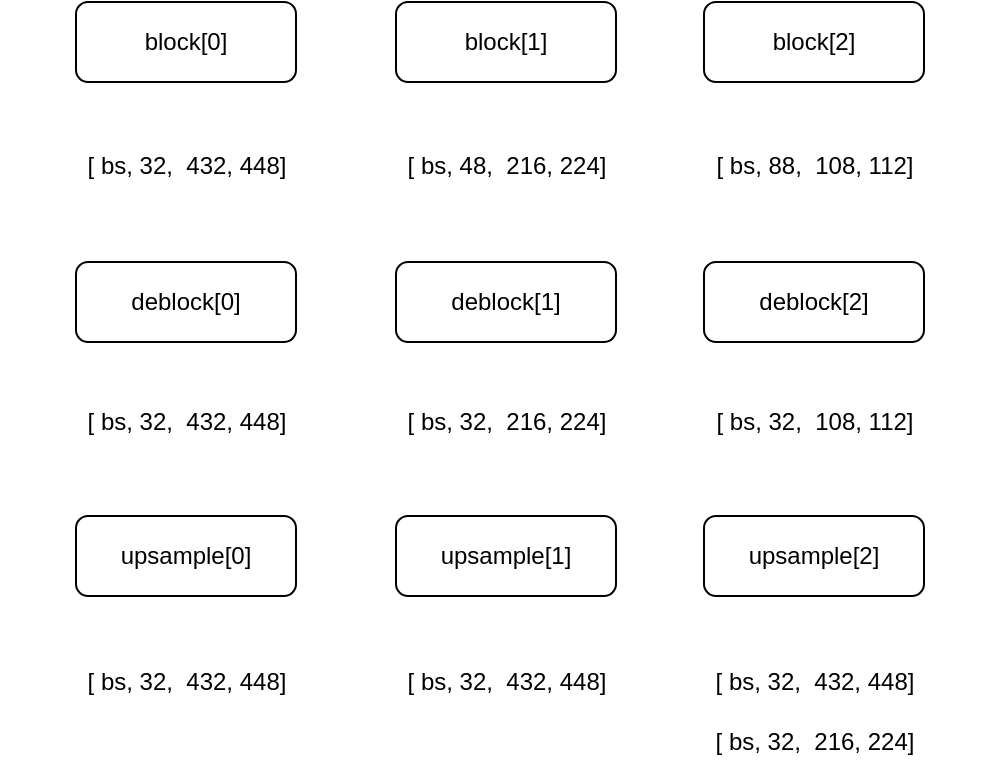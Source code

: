 <mxfile version="14.2.5" type="github">
  <diagram id="I71OE4nxUPz9BCzFAyAM" name="Page-1">
    <mxGraphModel dx="1026" dy="514" grid="1" gridSize="10" guides="1" tooltips="1" connect="1" arrows="1" fold="1" page="1" pageScale="1" pageWidth="827" pageHeight="1169" math="0" shadow="0">
      <root>
        <mxCell id="0" />
        <mxCell id="1" parent="0" />
        <mxCell id="FhyLF3LitlM-HpXKTG5y-1" value="block[0]" style="rounded=1;whiteSpace=wrap;html=1;" vertex="1" parent="1">
          <mxGeometry x="100" y="50" width="110" height="40" as="geometry" />
        </mxCell>
        <mxCell id="FhyLF3LitlM-HpXKTG5y-2" value="block[1]" style="rounded=1;whiteSpace=wrap;html=1;" vertex="1" parent="1">
          <mxGeometry x="260" y="50" width="110" height="40" as="geometry" />
        </mxCell>
        <mxCell id="FhyLF3LitlM-HpXKTG5y-3" value="block[2]" style="rounded=1;whiteSpace=wrap;html=1;" vertex="1" parent="1">
          <mxGeometry x="414" y="50" width="110" height="40" as="geometry" />
        </mxCell>
        <mxCell id="FhyLF3LitlM-HpXKTG5y-4" value="[ bs, 32,&amp;nbsp; 432, 448]" style="text;html=1;strokeColor=none;fillColor=none;align=center;verticalAlign=middle;whiteSpace=wrap;rounded=0;" vertex="1" parent="1">
          <mxGeometry x="62.5" y="122" width="185" height="20" as="geometry" />
        </mxCell>
        <mxCell id="FhyLF3LitlM-HpXKTG5y-5" value="[ bs, 48,&amp;nbsp; 216, 224]" style="text;html=1;strokeColor=none;fillColor=none;align=center;verticalAlign=middle;whiteSpace=wrap;rounded=0;" vertex="1" parent="1">
          <mxGeometry x="222.5" y="122" width="185" height="20" as="geometry" />
        </mxCell>
        <mxCell id="FhyLF3LitlM-HpXKTG5y-6" value="[ bs, 88,&amp;nbsp; 108, 112]" style="text;html=1;strokeColor=none;fillColor=none;align=center;verticalAlign=middle;whiteSpace=wrap;rounded=0;" vertex="1" parent="1">
          <mxGeometry x="376.5" y="122" width="185" height="20" as="geometry" />
        </mxCell>
        <mxCell id="FhyLF3LitlM-HpXKTG5y-8" value="deblock[0]" style="rounded=1;whiteSpace=wrap;html=1;" vertex="1" parent="1">
          <mxGeometry x="100" y="180" width="110" height="40" as="geometry" />
        </mxCell>
        <mxCell id="FhyLF3LitlM-HpXKTG5y-9" value="deblock[1]" style="rounded=1;whiteSpace=wrap;html=1;" vertex="1" parent="1">
          <mxGeometry x="260" y="180" width="110" height="40" as="geometry" />
        </mxCell>
        <mxCell id="FhyLF3LitlM-HpXKTG5y-10" value="deblock[2]" style="rounded=1;whiteSpace=wrap;html=1;" vertex="1" parent="1">
          <mxGeometry x="414" y="180" width="110" height="40" as="geometry" />
        </mxCell>
        <mxCell id="FhyLF3LitlM-HpXKTG5y-11" value="[ bs, 32,&amp;nbsp; 432, 448]" style="text;html=1;strokeColor=none;fillColor=none;align=center;verticalAlign=middle;whiteSpace=wrap;rounded=0;" vertex="1" parent="1">
          <mxGeometry x="62.5" y="250" width="185" height="20" as="geometry" />
        </mxCell>
        <mxCell id="FhyLF3LitlM-HpXKTG5y-12" value="[ bs, 32,&amp;nbsp; 216, 224]" style="text;html=1;strokeColor=none;fillColor=none;align=center;verticalAlign=middle;whiteSpace=wrap;rounded=0;" vertex="1" parent="1">
          <mxGeometry x="222.5" y="250" width="185" height="20" as="geometry" />
        </mxCell>
        <mxCell id="FhyLF3LitlM-HpXKTG5y-13" value="[ bs, 32,&amp;nbsp; 108, 112]" style="text;html=1;strokeColor=none;fillColor=none;align=center;verticalAlign=middle;whiteSpace=wrap;rounded=0;" vertex="1" parent="1">
          <mxGeometry x="376.5" y="250" width="185" height="20" as="geometry" />
        </mxCell>
        <mxCell id="FhyLF3LitlM-HpXKTG5y-14" value="upsample[0]" style="rounded=1;whiteSpace=wrap;html=1;" vertex="1" parent="1">
          <mxGeometry x="100" y="307" width="110" height="40" as="geometry" />
        </mxCell>
        <mxCell id="FhyLF3LitlM-HpXKTG5y-15" value="[ bs, 32,&amp;nbsp; 432, 448]" style="text;html=1;strokeColor=none;fillColor=none;align=center;verticalAlign=middle;whiteSpace=wrap;rounded=0;" vertex="1" parent="1">
          <mxGeometry x="62.5" y="380" width="185" height="20" as="geometry" />
        </mxCell>
        <mxCell id="FhyLF3LitlM-HpXKTG5y-16" value="upsample[1]" style="rounded=1;whiteSpace=wrap;html=1;" vertex="1" parent="1">
          <mxGeometry x="260" y="307" width="110" height="40" as="geometry" />
        </mxCell>
        <mxCell id="FhyLF3LitlM-HpXKTG5y-17" value="upsample[2]" style="rounded=1;whiteSpace=wrap;html=1;" vertex="1" parent="1">
          <mxGeometry x="414" y="307" width="110" height="40" as="geometry" />
        </mxCell>
        <mxCell id="FhyLF3LitlM-HpXKTG5y-18" value="[ bs, 32,&amp;nbsp; 432, 448]" style="text;html=1;strokeColor=none;fillColor=none;align=center;verticalAlign=middle;whiteSpace=wrap;rounded=0;" vertex="1" parent="1">
          <mxGeometry x="222.5" y="380" width="185" height="20" as="geometry" />
        </mxCell>
        <mxCell id="FhyLF3LitlM-HpXKTG5y-19" value="[ bs, 32,&amp;nbsp; 432, 448]" style="text;html=1;strokeColor=none;fillColor=none;align=center;verticalAlign=middle;whiteSpace=wrap;rounded=0;" vertex="1" parent="1">
          <mxGeometry x="376.5" y="380" width="185" height="20" as="geometry" />
        </mxCell>
        <mxCell id="FhyLF3LitlM-HpXKTG5y-20" value="[ bs, 32,&amp;nbsp; 216, 224]" style="text;html=1;strokeColor=none;fillColor=none;align=center;verticalAlign=middle;whiteSpace=wrap;rounded=0;" vertex="1" parent="1">
          <mxGeometry x="376.5" y="410" width="185" height="20" as="geometry" />
        </mxCell>
      </root>
    </mxGraphModel>
  </diagram>
</mxfile>
